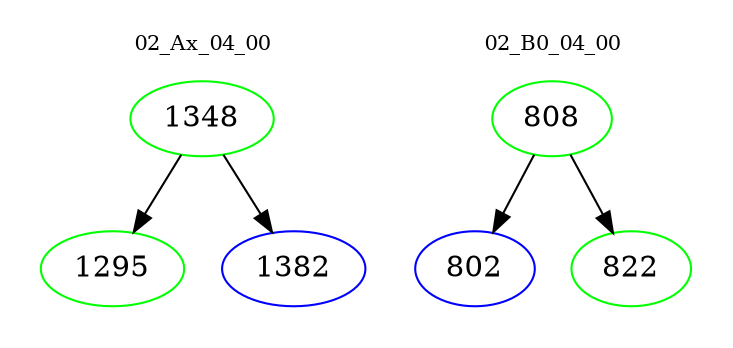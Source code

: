 digraph{
subgraph cluster_0 {
color = white
label = "02_Ax_04_00";
fontsize=10;
T0_1348 [label="1348", color="green"]
T0_1348 -> T0_1295 [color="black"]
T0_1295 [label="1295", color="green"]
T0_1348 -> T0_1382 [color="black"]
T0_1382 [label="1382", color="blue"]
}
subgraph cluster_1 {
color = white
label = "02_B0_04_00";
fontsize=10;
T1_808 [label="808", color="green"]
T1_808 -> T1_802 [color="black"]
T1_802 [label="802", color="blue"]
T1_808 -> T1_822 [color="black"]
T1_822 [label="822", color="green"]
}
}
